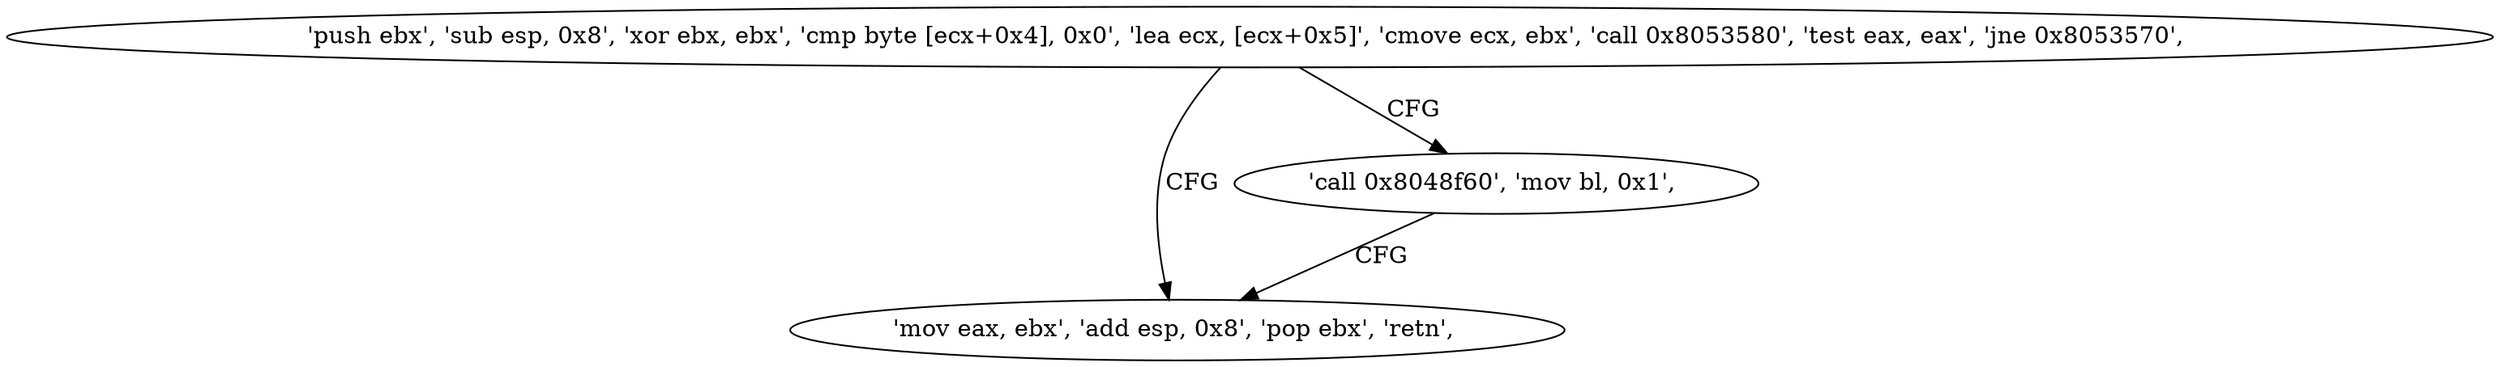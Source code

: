 digraph "func" {
"134559056" [label = "'push ebx', 'sub esp, 0x8', 'xor ebx, ebx', 'cmp byte [ecx+0x4], 0x0', 'lea ecx, [ecx+0x5]', 'cmove ecx, ebx', 'call 0x8053580', 'test eax, eax', 'jne 0x8053570', " ]
"134559088" [label = "'mov eax, ebx', 'add esp, 0x8', 'pop ebx', 'retn', " ]
"134559081" [label = "'call 0x8048f60', 'mov bl, 0x1', " ]
"134559056" -> "134559088" [ label = "CFG" ]
"134559056" -> "134559081" [ label = "CFG" ]
"134559081" -> "134559088" [ label = "CFG" ]
}
